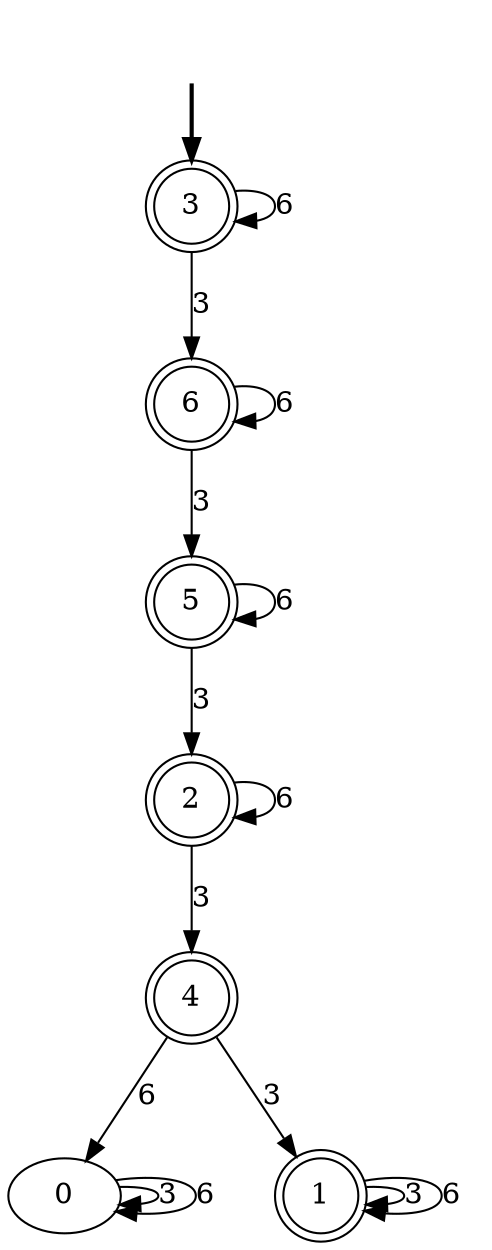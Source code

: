 digraph {
	fake [style=invisible]
	0
	1 [shape=doublecircle]
	2 [shape=doublecircle]
	3 [root=true shape=doublecircle]
	4 [shape=doublecircle]
	5 [shape=doublecircle]
	6 [shape=doublecircle]
	fake -> 3 [style=bold]
	6 -> 6 [label=6]
	5 -> 5 [label=6]
	3 -> 3 [label=6]
	5 -> 2 [label=3]
	4 -> 1 [label=3]
	1 -> 1 [label=3]
	0 -> 0 [label=3]
	6 -> 5 [label=3]
	3 -> 6 [label=3]
	2 -> 2 [label=6]
	0 -> 0 [label=6]
	2 -> 4 [label=3]
	1 -> 1 [label=6]
	4 -> 0 [label=6]
}
